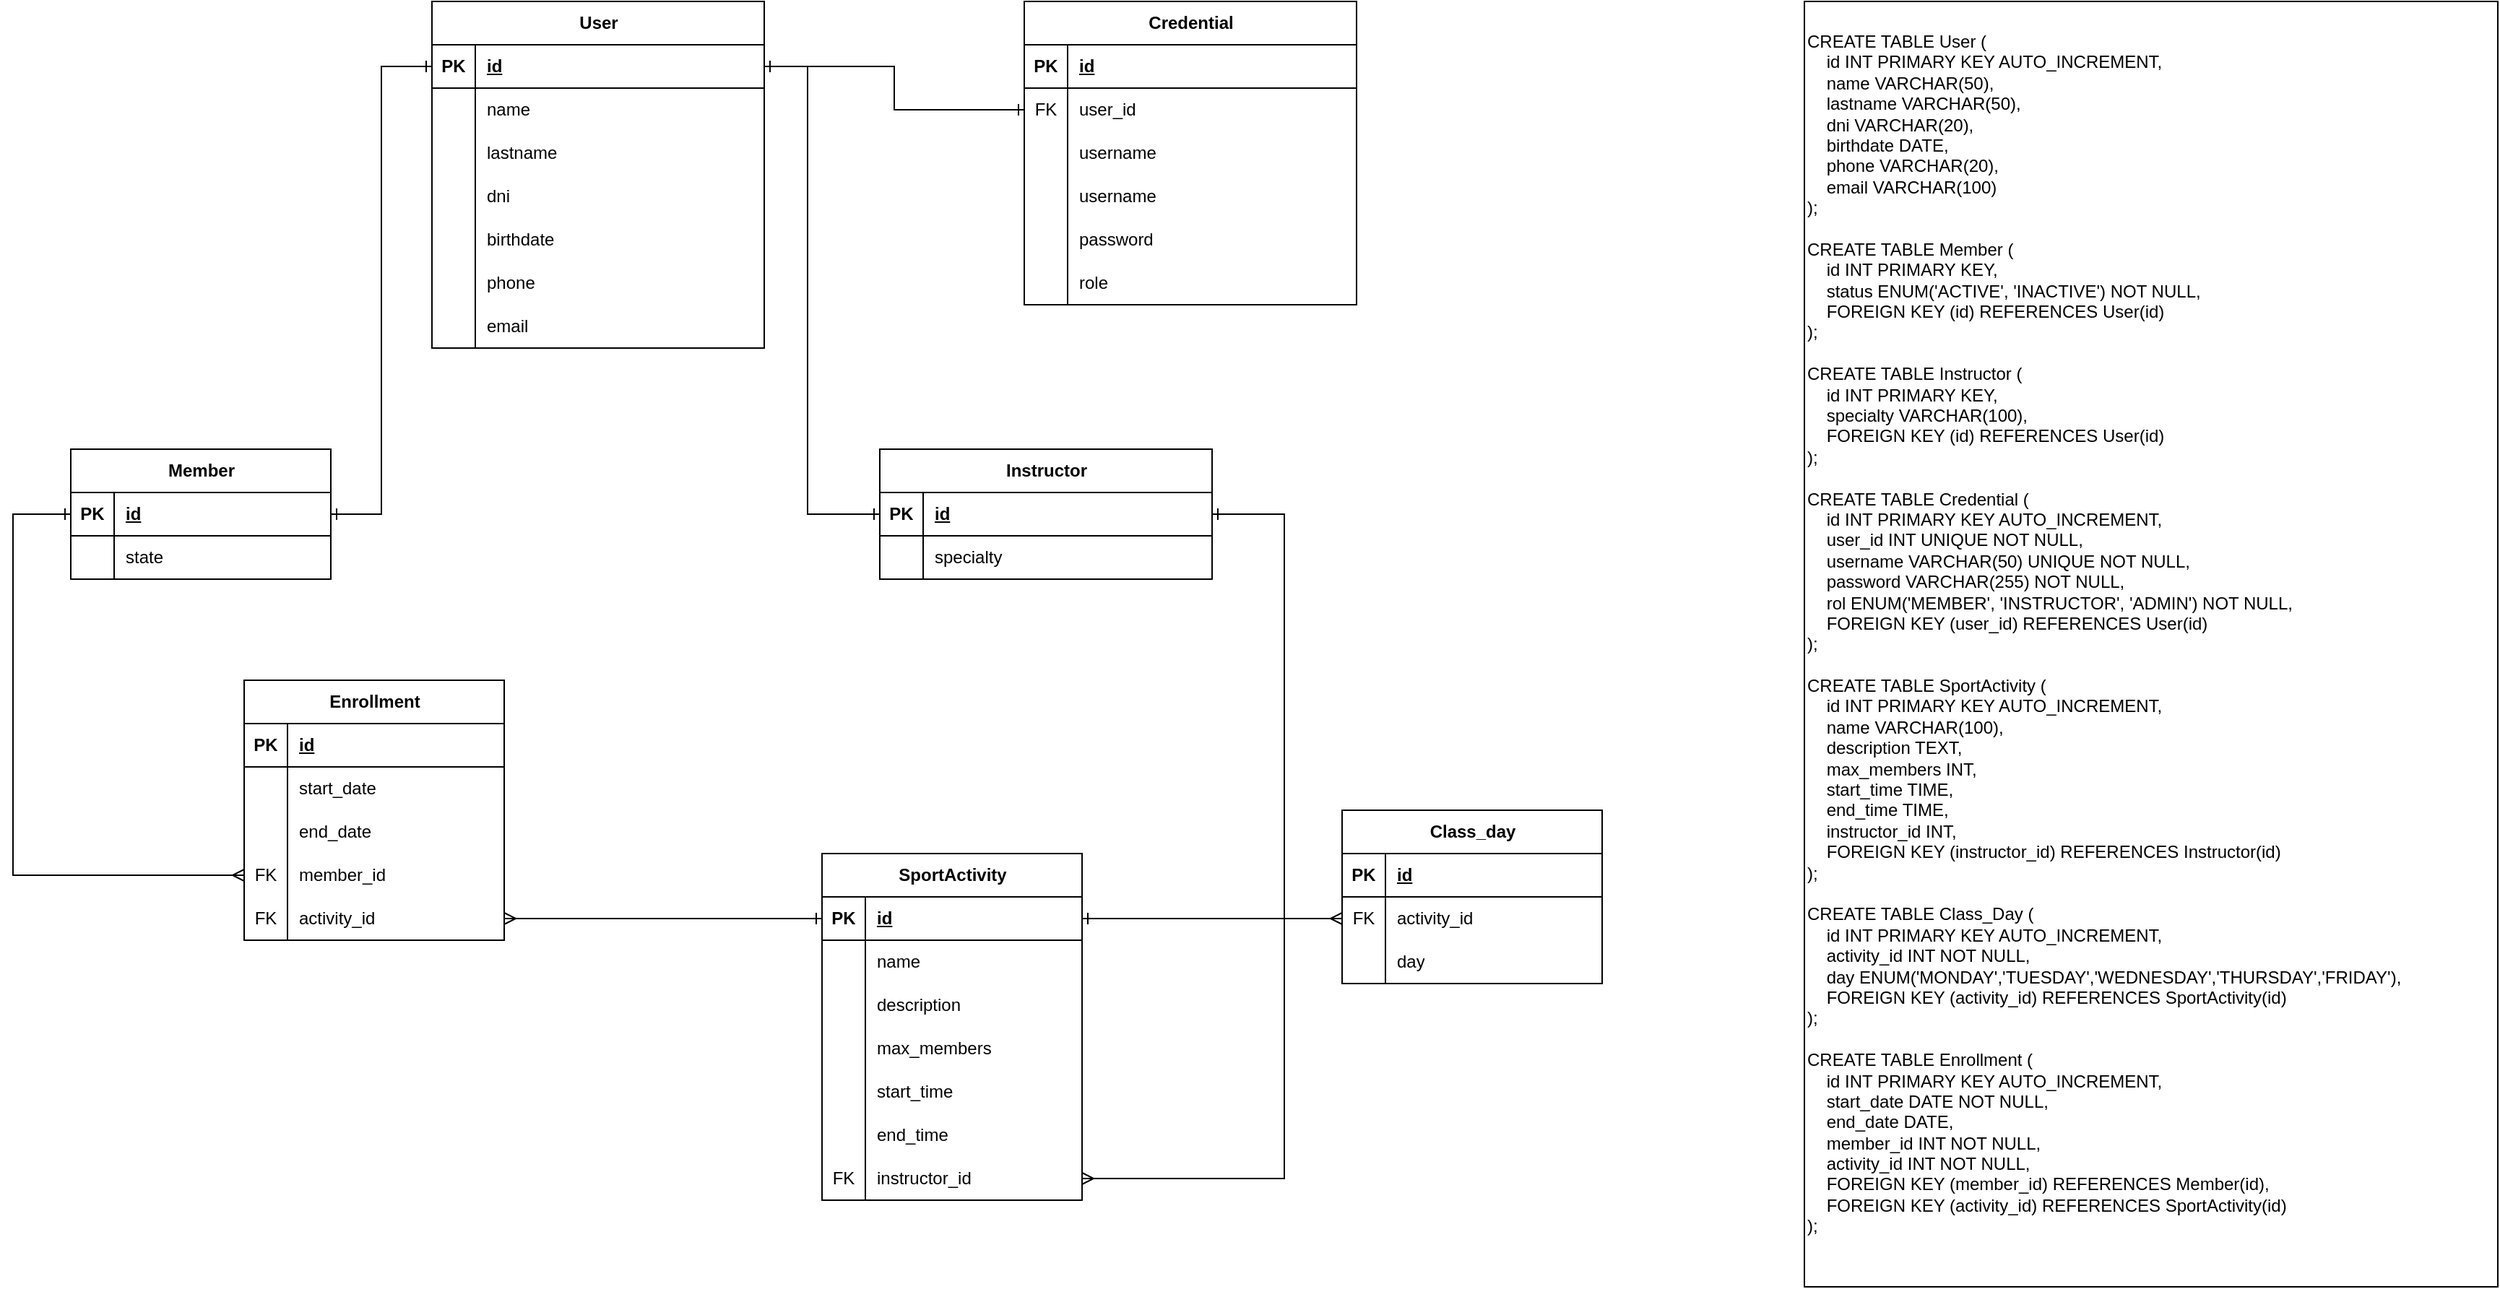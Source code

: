 <mxfile version="26.2.15">
  <diagram id="R2lEEEUBdFMjLlhIrx00" name="Page-1">
    <mxGraphModel dx="3237" dy="401" grid="1" gridSize="10" guides="1" tooltips="1" connect="1" arrows="1" fold="1" page="0" pageScale="1" pageWidth="850" pageHeight="1100" math="0" shadow="0" extFonts="Permanent Marker^https://fonts.googleapis.com/css?family=Permanent+Marker">
      <root>
        <mxCell id="0" />
        <mxCell id="1" parent="0" />
        <mxCell id="XDfrnx3WVBrIxC8lIADn-15" value="Credential" style="shape=table;startSize=30;container=1;collapsible=1;childLayout=tableLayout;fixedRows=1;rowLines=0;fontStyle=1;align=center;resizeLast=1;html=1;" parent="1" vertex="1">
          <mxGeometry x="-140" y="1050" width="230" height="210" as="geometry" />
        </mxCell>
        <mxCell id="XDfrnx3WVBrIxC8lIADn-16" value="" style="shape=tableRow;horizontal=0;startSize=0;swimlaneHead=0;swimlaneBody=0;fillColor=none;collapsible=0;dropTarget=0;points=[[0,0.5],[1,0.5]];portConstraint=eastwest;top=0;left=0;right=0;bottom=1;" parent="XDfrnx3WVBrIxC8lIADn-15" vertex="1">
          <mxGeometry y="30" width="230" height="30" as="geometry" />
        </mxCell>
        <mxCell id="XDfrnx3WVBrIxC8lIADn-17" value="PK" style="shape=partialRectangle;connectable=0;fillColor=none;top=0;left=0;bottom=0;right=0;fontStyle=1;overflow=hidden;whiteSpace=wrap;html=1;" parent="XDfrnx3WVBrIxC8lIADn-16" vertex="1">
          <mxGeometry width="30" height="30" as="geometry">
            <mxRectangle width="30" height="30" as="alternateBounds" />
          </mxGeometry>
        </mxCell>
        <mxCell id="XDfrnx3WVBrIxC8lIADn-18" value="id" style="shape=partialRectangle;connectable=0;fillColor=none;top=0;left=0;bottom=0;right=0;align=left;spacingLeft=6;fontStyle=5;overflow=hidden;whiteSpace=wrap;html=1;" parent="XDfrnx3WVBrIxC8lIADn-16" vertex="1">
          <mxGeometry x="30" width="200" height="30" as="geometry">
            <mxRectangle width="200" height="30" as="alternateBounds" />
          </mxGeometry>
        </mxCell>
        <mxCell id="XDfrnx3WVBrIxC8lIADn-19" value="" style="shape=tableRow;horizontal=0;startSize=0;swimlaneHead=0;swimlaneBody=0;fillColor=none;collapsible=0;dropTarget=0;points=[[0,0.5],[1,0.5]];portConstraint=eastwest;top=0;left=0;right=0;bottom=0;" parent="XDfrnx3WVBrIxC8lIADn-15" vertex="1">
          <mxGeometry y="60" width="230" height="30" as="geometry" />
        </mxCell>
        <mxCell id="XDfrnx3WVBrIxC8lIADn-20" value="FK" style="shape=partialRectangle;connectable=0;fillColor=none;top=0;left=0;bottom=0;right=0;editable=1;overflow=hidden;whiteSpace=wrap;html=1;" parent="XDfrnx3WVBrIxC8lIADn-19" vertex="1">
          <mxGeometry width="30" height="30" as="geometry">
            <mxRectangle width="30" height="30" as="alternateBounds" />
          </mxGeometry>
        </mxCell>
        <mxCell id="XDfrnx3WVBrIxC8lIADn-21" value="user_id" style="shape=partialRectangle;connectable=0;fillColor=none;top=0;left=0;bottom=0;right=0;align=left;spacingLeft=6;overflow=hidden;whiteSpace=wrap;html=1;" parent="XDfrnx3WVBrIxC8lIADn-19" vertex="1">
          <mxGeometry x="30" width="200" height="30" as="geometry">
            <mxRectangle width="200" height="30" as="alternateBounds" />
          </mxGeometry>
        </mxCell>
        <mxCell id="XDfrnx3WVBrIxC8lIADn-177" value="" style="shape=tableRow;horizontal=0;startSize=0;swimlaneHead=0;swimlaneBody=0;fillColor=none;collapsible=0;dropTarget=0;points=[[0,0.5],[1,0.5]];portConstraint=eastwest;top=0;left=0;right=0;bottom=0;" parent="XDfrnx3WVBrIxC8lIADn-15" vertex="1">
          <mxGeometry y="90" width="230" height="30" as="geometry" />
        </mxCell>
        <mxCell id="XDfrnx3WVBrIxC8lIADn-178" value="" style="shape=partialRectangle;connectable=0;fillColor=none;top=0;left=0;bottom=0;right=0;editable=1;overflow=hidden;whiteSpace=wrap;html=1;" parent="XDfrnx3WVBrIxC8lIADn-177" vertex="1">
          <mxGeometry width="30" height="30" as="geometry">
            <mxRectangle width="30" height="30" as="alternateBounds" />
          </mxGeometry>
        </mxCell>
        <mxCell id="XDfrnx3WVBrIxC8lIADn-179" value="username&lt;span style=&quot;white-space: pre;&quot;&gt;&#x9;&lt;/span&gt;&lt;span style=&quot;white-space: pre;&quot;&gt;&#x9;&lt;/span&gt;" style="shape=partialRectangle;connectable=0;fillColor=none;top=0;left=0;bottom=0;right=0;align=left;spacingLeft=6;overflow=hidden;whiteSpace=wrap;html=1;" parent="XDfrnx3WVBrIxC8lIADn-177" vertex="1">
          <mxGeometry x="30" width="200" height="30" as="geometry">
            <mxRectangle width="200" height="30" as="alternateBounds" />
          </mxGeometry>
        </mxCell>
        <mxCell id="XDfrnx3WVBrIxC8lIADn-22" value="" style="shape=tableRow;horizontal=0;startSize=0;swimlaneHead=0;swimlaneBody=0;fillColor=none;collapsible=0;dropTarget=0;points=[[0,0.5],[1,0.5]];portConstraint=eastwest;top=0;left=0;right=0;bottom=0;" parent="XDfrnx3WVBrIxC8lIADn-15" vertex="1">
          <mxGeometry y="120" width="230" height="30" as="geometry" />
        </mxCell>
        <mxCell id="XDfrnx3WVBrIxC8lIADn-23" value="" style="shape=partialRectangle;connectable=0;fillColor=none;top=0;left=0;bottom=0;right=0;editable=1;overflow=hidden;whiteSpace=wrap;html=1;" parent="XDfrnx3WVBrIxC8lIADn-22" vertex="1">
          <mxGeometry width="30" height="30" as="geometry">
            <mxRectangle width="30" height="30" as="alternateBounds" />
          </mxGeometry>
        </mxCell>
        <mxCell id="XDfrnx3WVBrIxC8lIADn-24" value="username&lt;span style=&quot;white-space: pre;&quot;&gt;&#x9;&lt;/span&gt;&lt;span style=&quot;white-space: pre;&quot;&gt;&#x9;&lt;/span&gt;" style="shape=partialRectangle;connectable=0;fillColor=none;top=0;left=0;bottom=0;right=0;align=left;spacingLeft=6;overflow=hidden;whiteSpace=wrap;html=1;" parent="XDfrnx3WVBrIxC8lIADn-22" vertex="1">
          <mxGeometry x="30" width="200" height="30" as="geometry">
            <mxRectangle width="200" height="30" as="alternateBounds" />
          </mxGeometry>
        </mxCell>
        <mxCell id="XDfrnx3WVBrIxC8lIADn-25" value="" style="shape=tableRow;horizontal=0;startSize=0;swimlaneHead=0;swimlaneBody=0;fillColor=none;collapsible=0;dropTarget=0;points=[[0,0.5],[1,0.5]];portConstraint=eastwest;top=0;left=0;right=0;bottom=0;" parent="XDfrnx3WVBrIxC8lIADn-15" vertex="1">
          <mxGeometry y="150" width="230" height="30" as="geometry" />
        </mxCell>
        <mxCell id="XDfrnx3WVBrIxC8lIADn-26" value="" style="shape=partialRectangle;connectable=0;fillColor=none;top=0;left=0;bottom=0;right=0;editable=1;overflow=hidden;whiteSpace=wrap;html=1;" parent="XDfrnx3WVBrIxC8lIADn-25" vertex="1">
          <mxGeometry width="30" height="30" as="geometry">
            <mxRectangle width="30" height="30" as="alternateBounds" />
          </mxGeometry>
        </mxCell>
        <mxCell id="XDfrnx3WVBrIxC8lIADn-27" value="password" style="shape=partialRectangle;connectable=0;fillColor=none;top=0;left=0;bottom=0;right=0;align=left;spacingLeft=6;overflow=hidden;whiteSpace=wrap;html=1;" parent="XDfrnx3WVBrIxC8lIADn-25" vertex="1">
          <mxGeometry x="30" width="200" height="30" as="geometry">
            <mxRectangle width="200" height="30" as="alternateBounds" />
          </mxGeometry>
        </mxCell>
        <mxCell id="XDfrnx3WVBrIxC8lIADn-29" value="" style="shape=tableRow;horizontal=0;startSize=0;swimlaneHead=0;swimlaneBody=0;fillColor=none;collapsible=0;dropTarget=0;points=[[0,0.5],[1,0.5]];portConstraint=eastwest;top=0;left=0;right=0;bottom=0;" parent="XDfrnx3WVBrIxC8lIADn-15" vertex="1">
          <mxGeometry y="180" width="230" height="30" as="geometry" />
        </mxCell>
        <mxCell id="XDfrnx3WVBrIxC8lIADn-30" value="" style="shape=partialRectangle;connectable=0;fillColor=none;top=0;left=0;bottom=0;right=0;editable=1;overflow=hidden;whiteSpace=wrap;html=1;" parent="XDfrnx3WVBrIxC8lIADn-29" vertex="1">
          <mxGeometry width="30" height="30" as="geometry">
            <mxRectangle width="30" height="30" as="alternateBounds" />
          </mxGeometry>
        </mxCell>
        <mxCell id="XDfrnx3WVBrIxC8lIADn-31" value="role" style="shape=partialRectangle;connectable=0;fillColor=none;top=0;left=0;bottom=0;right=0;align=left;spacingLeft=6;overflow=hidden;whiteSpace=wrap;html=1;" parent="XDfrnx3WVBrIxC8lIADn-29" vertex="1">
          <mxGeometry x="30" width="200" height="30" as="geometry">
            <mxRectangle width="200" height="30" as="alternateBounds" />
          </mxGeometry>
        </mxCell>
        <mxCell id="XDfrnx3WVBrIxC8lIADn-51" value="Instructor" style="shape=table;startSize=30;container=1;collapsible=1;childLayout=tableLayout;fixedRows=1;rowLines=0;fontStyle=1;align=center;resizeLast=1;html=1;" parent="1" vertex="1">
          <mxGeometry x="-240" y="1360" width="230" height="90" as="geometry" />
        </mxCell>
        <mxCell id="XDfrnx3WVBrIxC8lIADn-52" value="" style="shape=tableRow;horizontal=0;startSize=0;swimlaneHead=0;swimlaneBody=0;fillColor=none;collapsible=0;dropTarget=0;points=[[0,0.5],[1,0.5]];portConstraint=eastwest;top=0;left=0;right=0;bottom=1;" parent="XDfrnx3WVBrIxC8lIADn-51" vertex="1">
          <mxGeometry y="30" width="230" height="30" as="geometry" />
        </mxCell>
        <mxCell id="XDfrnx3WVBrIxC8lIADn-53" value="PK" style="shape=partialRectangle;connectable=0;fillColor=none;top=0;left=0;bottom=0;right=0;fontStyle=1;overflow=hidden;whiteSpace=wrap;html=1;" parent="XDfrnx3WVBrIxC8lIADn-52" vertex="1">
          <mxGeometry width="30" height="30" as="geometry">
            <mxRectangle width="30" height="30" as="alternateBounds" />
          </mxGeometry>
        </mxCell>
        <mxCell id="XDfrnx3WVBrIxC8lIADn-54" value="id" style="shape=partialRectangle;connectable=0;fillColor=none;top=0;left=0;bottom=0;right=0;align=left;spacingLeft=6;fontStyle=5;overflow=hidden;whiteSpace=wrap;html=1;" parent="XDfrnx3WVBrIxC8lIADn-52" vertex="1">
          <mxGeometry x="30" width="200" height="30" as="geometry">
            <mxRectangle width="200" height="30" as="alternateBounds" />
          </mxGeometry>
        </mxCell>
        <mxCell id="XDfrnx3WVBrIxC8lIADn-55" value="" style="shape=tableRow;horizontal=0;startSize=0;swimlaneHead=0;swimlaneBody=0;fillColor=none;collapsible=0;dropTarget=0;points=[[0,0.5],[1,0.5]];portConstraint=eastwest;top=0;left=0;right=0;bottom=0;" parent="XDfrnx3WVBrIxC8lIADn-51" vertex="1">
          <mxGeometry y="60" width="230" height="30" as="geometry" />
        </mxCell>
        <mxCell id="XDfrnx3WVBrIxC8lIADn-56" value="" style="shape=partialRectangle;connectable=0;fillColor=none;top=0;left=0;bottom=0;right=0;editable=1;overflow=hidden;whiteSpace=wrap;html=1;" parent="XDfrnx3WVBrIxC8lIADn-55" vertex="1">
          <mxGeometry width="30" height="30" as="geometry">
            <mxRectangle width="30" height="30" as="alternateBounds" />
          </mxGeometry>
        </mxCell>
        <mxCell id="XDfrnx3WVBrIxC8lIADn-57" value="specialty" style="shape=partialRectangle;connectable=0;fillColor=none;top=0;left=0;bottom=0;right=0;align=left;spacingLeft=6;overflow=hidden;whiteSpace=wrap;html=1;" parent="XDfrnx3WVBrIxC8lIADn-55" vertex="1">
          <mxGeometry x="30" width="200" height="30" as="geometry">
            <mxRectangle width="200" height="30" as="alternateBounds" />
          </mxGeometry>
        </mxCell>
        <mxCell id="XDfrnx3WVBrIxC8lIADn-64" value="User" style="shape=table;startSize=30;container=1;collapsible=1;childLayout=tableLayout;fixedRows=1;rowLines=0;fontStyle=1;align=center;resizeLast=1;html=1;" parent="1" vertex="1">
          <mxGeometry x="-550" y="1050" width="230" height="240" as="geometry" />
        </mxCell>
        <mxCell id="XDfrnx3WVBrIxC8lIADn-65" value="" style="shape=tableRow;horizontal=0;startSize=0;swimlaneHead=0;swimlaneBody=0;fillColor=none;collapsible=0;dropTarget=0;points=[[0,0.5],[1,0.5]];portConstraint=eastwest;top=0;left=0;right=0;bottom=1;" parent="XDfrnx3WVBrIxC8lIADn-64" vertex="1">
          <mxGeometry y="30" width="230" height="30" as="geometry" />
        </mxCell>
        <mxCell id="XDfrnx3WVBrIxC8lIADn-66" value="PK" style="shape=partialRectangle;connectable=0;fillColor=none;top=0;left=0;bottom=0;right=0;fontStyle=1;overflow=hidden;whiteSpace=wrap;html=1;" parent="XDfrnx3WVBrIxC8lIADn-65" vertex="1">
          <mxGeometry width="30" height="30" as="geometry">
            <mxRectangle width="30" height="30" as="alternateBounds" />
          </mxGeometry>
        </mxCell>
        <mxCell id="XDfrnx3WVBrIxC8lIADn-67" value="id" style="shape=partialRectangle;connectable=0;fillColor=none;top=0;left=0;bottom=0;right=0;align=left;spacingLeft=6;fontStyle=5;overflow=hidden;whiteSpace=wrap;html=1;" parent="XDfrnx3WVBrIxC8lIADn-65" vertex="1">
          <mxGeometry x="30" width="200" height="30" as="geometry">
            <mxRectangle width="200" height="30" as="alternateBounds" />
          </mxGeometry>
        </mxCell>
        <mxCell id="XDfrnx3WVBrIxC8lIADn-68" value="" style="shape=tableRow;horizontal=0;startSize=0;swimlaneHead=0;swimlaneBody=0;fillColor=none;collapsible=0;dropTarget=0;points=[[0,0.5],[1,0.5]];portConstraint=eastwest;top=0;left=0;right=0;bottom=0;" parent="XDfrnx3WVBrIxC8lIADn-64" vertex="1">
          <mxGeometry y="60" width="230" height="30" as="geometry" />
        </mxCell>
        <mxCell id="XDfrnx3WVBrIxC8lIADn-69" value="" style="shape=partialRectangle;connectable=0;fillColor=none;top=0;left=0;bottom=0;right=0;editable=1;overflow=hidden;whiteSpace=wrap;html=1;" parent="XDfrnx3WVBrIxC8lIADn-68" vertex="1">
          <mxGeometry width="30" height="30" as="geometry">
            <mxRectangle width="30" height="30" as="alternateBounds" />
          </mxGeometry>
        </mxCell>
        <mxCell id="XDfrnx3WVBrIxC8lIADn-70" value="name" style="shape=partialRectangle;connectable=0;fillColor=none;top=0;left=0;bottom=0;right=0;align=left;spacingLeft=6;overflow=hidden;whiteSpace=wrap;html=1;" parent="XDfrnx3WVBrIxC8lIADn-68" vertex="1">
          <mxGeometry x="30" width="200" height="30" as="geometry">
            <mxRectangle width="200" height="30" as="alternateBounds" />
          </mxGeometry>
        </mxCell>
        <mxCell id="XDfrnx3WVBrIxC8lIADn-71" value="" style="shape=tableRow;horizontal=0;startSize=0;swimlaneHead=0;swimlaneBody=0;fillColor=none;collapsible=0;dropTarget=0;points=[[0,0.5],[1,0.5]];portConstraint=eastwest;top=0;left=0;right=0;bottom=0;" parent="XDfrnx3WVBrIxC8lIADn-64" vertex="1">
          <mxGeometry y="90" width="230" height="30" as="geometry" />
        </mxCell>
        <mxCell id="XDfrnx3WVBrIxC8lIADn-72" value="" style="shape=partialRectangle;connectable=0;fillColor=none;top=0;left=0;bottom=0;right=0;editable=1;overflow=hidden;whiteSpace=wrap;html=1;" parent="XDfrnx3WVBrIxC8lIADn-71" vertex="1">
          <mxGeometry width="30" height="30" as="geometry">
            <mxRectangle width="30" height="30" as="alternateBounds" />
          </mxGeometry>
        </mxCell>
        <mxCell id="XDfrnx3WVBrIxC8lIADn-73" value="lastname" style="shape=partialRectangle;connectable=0;fillColor=none;top=0;left=0;bottom=0;right=0;align=left;spacingLeft=6;overflow=hidden;whiteSpace=wrap;html=1;" parent="XDfrnx3WVBrIxC8lIADn-71" vertex="1">
          <mxGeometry x="30" width="200" height="30" as="geometry">
            <mxRectangle width="200" height="30" as="alternateBounds" />
          </mxGeometry>
        </mxCell>
        <mxCell id="XDfrnx3WVBrIxC8lIADn-74" value="" style="shape=tableRow;horizontal=0;startSize=0;swimlaneHead=0;swimlaneBody=0;fillColor=none;collapsible=0;dropTarget=0;points=[[0,0.5],[1,0.5]];portConstraint=eastwest;top=0;left=0;right=0;bottom=0;" parent="XDfrnx3WVBrIxC8lIADn-64" vertex="1">
          <mxGeometry y="120" width="230" height="30" as="geometry" />
        </mxCell>
        <mxCell id="XDfrnx3WVBrIxC8lIADn-75" value="" style="shape=partialRectangle;connectable=0;fillColor=none;top=0;left=0;bottom=0;right=0;editable=1;overflow=hidden;whiteSpace=wrap;html=1;" parent="XDfrnx3WVBrIxC8lIADn-74" vertex="1">
          <mxGeometry width="30" height="30" as="geometry">
            <mxRectangle width="30" height="30" as="alternateBounds" />
          </mxGeometry>
        </mxCell>
        <mxCell id="XDfrnx3WVBrIxC8lIADn-76" value="dni" style="shape=partialRectangle;connectable=0;fillColor=none;top=0;left=0;bottom=0;right=0;align=left;spacingLeft=6;overflow=hidden;whiteSpace=wrap;html=1;" parent="XDfrnx3WVBrIxC8lIADn-74" vertex="1">
          <mxGeometry x="30" width="200" height="30" as="geometry">
            <mxRectangle width="200" height="30" as="alternateBounds" />
          </mxGeometry>
        </mxCell>
        <mxCell id="XDfrnx3WVBrIxC8lIADn-77" value="" style="shape=tableRow;horizontal=0;startSize=0;swimlaneHead=0;swimlaneBody=0;fillColor=none;collapsible=0;dropTarget=0;points=[[0,0.5],[1,0.5]];portConstraint=eastwest;top=0;left=0;right=0;bottom=0;" parent="XDfrnx3WVBrIxC8lIADn-64" vertex="1">
          <mxGeometry y="150" width="230" height="30" as="geometry" />
        </mxCell>
        <mxCell id="XDfrnx3WVBrIxC8lIADn-78" value="" style="shape=partialRectangle;connectable=0;fillColor=none;top=0;left=0;bottom=0;right=0;editable=1;overflow=hidden;whiteSpace=wrap;html=1;" parent="XDfrnx3WVBrIxC8lIADn-77" vertex="1">
          <mxGeometry width="30" height="30" as="geometry">
            <mxRectangle width="30" height="30" as="alternateBounds" />
          </mxGeometry>
        </mxCell>
        <mxCell id="XDfrnx3WVBrIxC8lIADn-79" value="birthdate" style="shape=partialRectangle;connectable=0;fillColor=none;top=0;left=0;bottom=0;right=0;align=left;spacingLeft=6;overflow=hidden;whiteSpace=wrap;html=1;" parent="XDfrnx3WVBrIxC8lIADn-77" vertex="1">
          <mxGeometry x="30" width="200" height="30" as="geometry">
            <mxRectangle width="200" height="30" as="alternateBounds" />
          </mxGeometry>
        </mxCell>
        <mxCell id="XDfrnx3WVBrIxC8lIADn-80" value="" style="shape=tableRow;horizontal=0;startSize=0;swimlaneHead=0;swimlaneBody=0;fillColor=none;collapsible=0;dropTarget=0;points=[[0,0.5],[1,0.5]];portConstraint=eastwest;top=0;left=0;right=0;bottom=0;" parent="XDfrnx3WVBrIxC8lIADn-64" vertex="1">
          <mxGeometry y="180" width="230" height="30" as="geometry" />
        </mxCell>
        <mxCell id="XDfrnx3WVBrIxC8lIADn-81" value="" style="shape=partialRectangle;connectable=0;fillColor=none;top=0;left=0;bottom=0;right=0;editable=1;overflow=hidden;whiteSpace=wrap;html=1;" parent="XDfrnx3WVBrIxC8lIADn-80" vertex="1">
          <mxGeometry width="30" height="30" as="geometry">
            <mxRectangle width="30" height="30" as="alternateBounds" />
          </mxGeometry>
        </mxCell>
        <mxCell id="XDfrnx3WVBrIxC8lIADn-82" value="phone" style="shape=partialRectangle;connectable=0;fillColor=none;top=0;left=0;bottom=0;right=0;align=left;spacingLeft=6;overflow=hidden;whiteSpace=wrap;html=1;" parent="XDfrnx3WVBrIxC8lIADn-80" vertex="1">
          <mxGeometry x="30" width="200" height="30" as="geometry">
            <mxRectangle width="200" height="30" as="alternateBounds" />
          </mxGeometry>
        </mxCell>
        <mxCell id="XDfrnx3WVBrIxC8lIADn-83" value="" style="shape=tableRow;horizontal=0;startSize=0;swimlaneHead=0;swimlaneBody=0;fillColor=none;collapsible=0;dropTarget=0;points=[[0,0.5],[1,0.5]];portConstraint=eastwest;top=0;left=0;right=0;bottom=0;" parent="XDfrnx3WVBrIxC8lIADn-64" vertex="1">
          <mxGeometry y="210" width="230" height="30" as="geometry" />
        </mxCell>
        <mxCell id="XDfrnx3WVBrIxC8lIADn-84" value="" style="shape=partialRectangle;connectable=0;fillColor=none;top=0;left=0;bottom=0;right=0;editable=1;overflow=hidden;whiteSpace=wrap;html=1;" parent="XDfrnx3WVBrIxC8lIADn-83" vertex="1">
          <mxGeometry width="30" height="30" as="geometry">
            <mxRectangle width="30" height="30" as="alternateBounds" />
          </mxGeometry>
        </mxCell>
        <mxCell id="XDfrnx3WVBrIxC8lIADn-85" value="email" style="shape=partialRectangle;connectable=0;fillColor=none;top=0;left=0;bottom=0;right=0;align=left;spacingLeft=6;overflow=hidden;whiteSpace=wrap;html=1;" parent="XDfrnx3WVBrIxC8lIADn-83" vertex="1">
          <mxGeometry x="30" width="200" height="30" as="geometry">
            <mxRectangle width="200" height="30" as="alternateBounds" />
          </mxGeometry>
        </mxCell>
        <mxCell id="XDfrnx3WVBrIxC8lIADn-86" value="Member" style="shape=table;startSize=30;container=1;collapsible=1;childLayout=tableLayout;fixedRows=1;rowLines=0;fontStyle=1;align=center;resizeLast=1;html=1;" parent="1" vertex="1">
          <mxGeometry x="-800" y="1360" width="180" height="90" as="geometry" />
        </mxCell>
        <mxCell id="XDfrnx3WVBrIxC8lIADn-87" value="" style="shape=tableRow;horizontal=0;startSize=0;swimlaneHead=0;swimlaneBody=0;fillColor=none;collapsible=0;dropTarget=0;points=[[0,0.5],[1,0.5]];portConstraint=eastwest;top=0;left=0;right=0;bottom=1;" parent="XDfrnx3WVBrIxC8lIADn-86" vertex="1">
          <mxGeometry y="30" width="180" height="30" as="geometry" />
        </mxCell>
        <mxCell id="XDfrnx3WVBrIxC8lIADn-88" value="PK" style="shape=partialRectangle;connectable=0;fillColor=none;top=0;left=0;bottom=0;right=0;fontStyle=1;overflow=hidden;whiteSpace=wrap;html=1;" parent="XDfrnx3WVBrIxC8lIADn-87" vertex="1">
          <mxGeometry width="30" height="30" as="geometry">
            <mxRectangle width="30" height="30" as="alternateBounds" />
          </mxGeometry>
        </mxCell>
        <mxCell id="XDfrnx3WVBrIxC8lIADn-89" value="id" style="shape=partialRectangle;connectable=0;fillColor=none;top=0;left=0;bottom=0;right=0;align=left;spacingLeft=6;fontStyle=5;overflow=hidden;whiteSpace=wrap;html=1;" parent="XDfrnx3WVBrIxC8lIADn-87" vertex="1">
          <mxGeometry x="30" width="150" height="30" as="geometry">
            <mxRectangle width="150" height="30" as="alternateBounds" />
          </mxGeometry>
        </mxCell>
        <mxCell id="XDfrnx3WVBrIxC8lIADn-90" value="" style="shape=tableRow;horizontal=0;startSize=0;swimlaneHead=0;swimlaneBody=0;fillColor=none;collapsible=0;dropTarget=0;points=[[0,0.5],[1,0.5]];portConstraint=eastwest;top=0;left=0;right=0;bottom=0;" parent="XDfrnx3WVBrIxC8lIADn-86" vertex="1">
          <mxGeometry y="60" width="180" height="30" as="geometry" />
        </mxCell>
        <mxCell id="XDfrnx3WVBrIxC8lIADn-91" value="" style="shape=partialRectangle;connectable=0;fillColor=none;top=0;left=0;bottom=0;right=0;editable=1;overflow=hidden;whiteSpace=wrap;html=1;" parent="XDfrnx3WVBrIxC8lIADn-90" vertex="1">
          <mxGeometry width="30" height="30" as="geometry">
            <mxRectangle width="30" height="30" as="alternateBounds" />
          </mxGeometry>
        </mxCell>
        <mxCell id="XDfrnx3WVBrIxC8lIADn-92" value="state" style="shape=partialRectangle;connectable=0;fillColor=none;top=0;left=0;bottom=0;right=0;align=left;spacingLeft=6;overflow=hidden;whiteSpace=wrap;html=1;" parent="XDfrnx3WVBrIxC8lIADn-90" vertex="1">
          <mxGeometry x="30" width="150" height="30" as="geometry">
            <mxRectangle width="150" height="30" as="alternateBounds" />
          </mxGeometry>
        </mxCell>
        <mxCell id="XDfrnx3WVBrIxC8lIADn-99" value="Enrollment" style="shape=table;startSize=30;container=1;collapsible=1;childLayout=tableLayout;fixedRows=1;rowLines=0;fontStyle=1;align=center;resizeLast=1;html=1;" parent="1" vertex="1">
          <mxGeometry x="-680" y="1520" width="180" height="180" as="geometry" />
        </mxCell>
        <mxCell id="XDfrnx3WVBrIxC8lIADn-100" value="" style="shape=tableRow;horizontal=0;startSize=0;swimlaneHead=0;swimlaneBody=0;fillColor=none;collapsible=0;dropTarget=0;points=[[0,0.5],[1,0.5]];portConstraint=eastwest;top=0;left=0;right=0;bottom=1;" parent="XDfrnx3WVBrIxC8lIADn-99" vertex="1">
          <mxGeometry y="30" width="180" height="30" as="geometry" />
        </mxCell>
        <mxCell id="XDfrnx3WVBrIxC8lIADn-101" value="PK" style="shape=partialRectangle;connectable=0;fillColor=none;top=0;left=0;bottom=0;right=0;fontStyle=1;overflow=hidden;whiteSpace=wrap;html=1;" parent="XDfrnx3WVBrIxC8lIADn-100" vertex="1">
          <mxGeometry width="30" height="30" as="geometry">
            <mxRectangle width="30" height="30" as="alternateBounds" />
          </mxGeometry>
        </mxCell>
        <mxCell id="XDfrnx3WVBrIxC8lIADn-102" value="id" style="shape=partialRectangle;connectable=0;fillColor=none;top=0;left=0;bottom=0;right=0;align=left;spacingLeft=6;fontStyle=5;overflow=hidden;whiteSpace=wrap;html=1;" parent="XDfrnx3WVBrIxC8lIADn-100" vertex="1">
          <mxGeometry x="30" width="150" height="30" as="geometry">
            <mxRectangle width="150" height="30" as="alternateBounds" />
          </mxGeometry>
        </mxCell>
        <mxCell id="XDfrnx3WVBrIxC8lIADn-103" value="" style="shape=tableRow;horizontal=0;startSize=0;swimlaneHead=0;swimlaneBody=0;fillColor=none;collapsible=0;dropTarget=0;points=[[0,0.5],[1,0.5]];portConstraint=eastwest;top=0;left=0;right=0;bottom=0;" parent="XDfrnx3WVBrIxC8lIADn-99" vertex="1">
          <mxGeometry y="60" width="180" height="30" as="geometry" />
        </mxCell>
        <mxCell id="XDfrnx3WVBrIxC8lIADn-104" value="" style="shape=partialRectangle;connectable=0;fillColor=none;top=0;left=0;bottom=0;right=0;editable=1;overflow=hidden;whiteSpace=wrap;html=1;" parent="XDfrnx3WVBrIxC8lIADn-103" vertex="1">
          <mxGeometry width="30" height="30" as="geometry">
            <mxRectangle width="30" height="30" as="alternateBounds" />
          </mxGeometry>
        </mxCell>
        <mxCell id="XDfrnx3WVBrIxC8lIADn-105" value="start_date" style="shape=partialRectangle;connectable=0;fillColor=none;top=0;left=0;bottom=0;right=0;align=left;spacingLeft=6;overflow=hidden;whiteSpace=wrap;html=1;" parent="XDfrnx3WVBrIxC8lIADn-103" vertex="1">
          <mxGeometry x="30" width="150" height="30" as="geometry">
            <mxRectangle width="150" height="30" as="alternateBounds" />
          </mxGeometry>
        </mxCell>
        <mxCell id="XDfrnx3WVBrIxC8lIADn-106" value="" style="shape=tableRow;horizontal=0;startSize=0;swimlaneHead=0;swimlaneBody=0;fillColor=none;collapsible=0;dropTarget=0;points=[[0,0.5],[1,0.5]];portConstraint=eastwest;top=0;left=0;right=0;bottom=0;" parent="XDfrnx3WVBrIxC8lIADn-99" vertex="1">
          <mxGeometry y="90" width="180" height="30" as="geometry" />
        </mxCell>
        <mxCell id="XDfrnx3WVBrIxC8lIADn-107" value="" style="shape=partialRectangle;connectable=0;fillColor=none;top=0;left=0;bottom=0;right=0;editable=1;overflow=hidden;whiteSpace=wrap;html=1;" parent="XDfrnx3WVBrIxC8lIADn-106" vertex="1">
          <mxGeometry width="30" height="30" as="geometry">
            <mxRectangle width="30" height="30" as="alternateBounds" />
          </mxGeometry>
        </mxCell>
        <mxCell id="XDfrnx3WVBrIxC8lIADn-108" value="end_date" style="shape=partialRectangle;connectable=0;fillColor=none;top=0;left=0;bottom=0;right=0;align=left;spacingLeft=6;overflow=hidden;whiteSpace=wrap;html=1;" parent="XDfrnx3WVBrIxC8lIADn-106" vertex="1">
          <mxGeometry x="30" width="150" height="30" as="geometry">
            <mxRectangle width="150" height="30" as="alternateBounds" />
          </mxGeometry>
        </mxCell>
        <mxCell id="XDfrnx3WVBrIxC8lIADn-109" value="" style="shape=tableRow;horizontal=0;startSize=0;swimlaneHead=0;swimlaneBody=0;fillColor=none;collapsible=0;dropTarget=0;points=[[0,0.5],[1,0.5]];portConstraint=eastwest;top=0;left=0;right=0;bottom=0;" parent="XDfrnx3WVBrIxC8lIADn-99" vertex="1">
          <mxGeometry y="120" width="180" height="30" as="geometry" />
        </mxCell>
        <mxCell id="XDfrnx3WVBrIxC8lIADn-110" value="FK" style="shape=partialRectangle;connectable=0;fillColor=none;top=0;left=0;bottom=0;right=0;editable=1;overflow=hidden;whiteSpace=wrap;html=1;" parent="XDfrnx3WVBrIxC8lIADn-109" vertex="1">
          <mxGeometry width="30" height="30" as="geometry">
            <mxRectangle width="30" height="30" as="alternateBounds" />
          </mxGeometry>
        </mxCell>
        <mxCell id="XDfrnx3WVBrIxC8lIADn-111" value="member_id" style="shape=partialRectangle;connectable=0;fillColor=none;top=0;left=0;bottom=0;right=0;align=left;spacingLeft=6;overflow=hidden;whiteSpace=wrap;html=1;" parent="XDfrnx3WVBrIxC8lIADn-109" vertex="1">
          <mxGeometry x="30" width="150" height="30" as="geometry">
            <mxRectangle width="150" height="30" as="alternateBounds" />
          </mxGeometry>
        </mxCell>
        <mxCell id="XDfrnx3WVBrIxC8lIADn-112" value="" style="shape=tableRow;horizontal=0;startSize=0;swimlaneHead=0;swimlaneBody=0;fillColor=none;collapsible=0;dropTarget=0;points=[[0,0.5],[1,0.5]];portConstraint=eastwest;top=0;left=0;right=0;bottom=0;" parent="XDfrnx3WVBrIxC8lIADn-99" vertex="1">
          <mxGeometry y="150" width="180" height="30" as="geometry" />
        </mxCell>
        <mxCell id="XDfrnx3WVBrIxC8lIADn-113" value="FK" style="shape=partialRectangle;connectable=0;fillColor=none;top=0;left=0;bottom=0;right=0;editable=1;overflow=hidden;whiteSpace=wrap;html=1;" parent="XDfrnx3WVBrIxC8lIADn-112" vertex="1">
          <mxGeometry width="30" height="30" as="geometry">
            <mxRectangle width="30" height="30" as="alternateBounds" />
          </mxGeometry>
        </mxCell>
        <mxCell id="XDfrnx3WVBrIxC8lIADn-114" value="activity_id" style="shape=partialRectangle;connectable=0;fillColor=none;top=0;left=0;bottom=0;right=0;align=left;spacingLeft=6;overflow=hidden;whiteSpace=wrap;html=1;" parent="XDfrnx3WVBrIxC8lIADn-112" vertex="1">
          <mxGeometry x="30" width="150" height="30" as="geometry">
            <mxRectangle width="150" height="30" as="alternateBounds" />
          </mxGeometry>
        </mxCell>
        <mxCell id="XDfrnx3WVBrIxC8lIADn-115" value="SportActivity" style="shape=table;startSize=30;container=1;collapsible=1;childLayout=tableLayout;fixedRows=1;rowLines=0;fontStyle=1;align=center;resizeLast=1;html=1;" parent="1" vertex="1">
          <mxGeometry x="-280" y="1640" width="180" height="240" as="geometry" />
        </mxCell>
        <mxCell id="XDfrnx3WVBrIxC8lIADn-116" value="" style="shape=tableRow;horizontal=0;startSize=0;swimlaneHead=0;swimlaneBody=0;fillColor=none;collapsible=0;dropTarget=0;points=[[0,0.5],[1,0.5]];portConstraint=eastwest;top=0;left=0;right=0;bottom=1;" parent="XDfrnx3WVBrIxC8lIADn-115" vertex="1">
          <mxGeometry y="30" width="180" height="30" as="geometry" />
        </mxCell>
        <mxCell id="XDfrnx3WVBrIxC8lIADn-117" value="PK" style="shape=partialRectangle;connectable=0;fillColor=none;top=0;left=0;bottom=0;right=0;fontStyle=1;overflow=hidden;whiteSpace=wrap;html=1;" parent="XDfrnx3WVBrIxC8lIADn-116" vertex="1">
          <mxGeometry width="30" height="30" as="geometry">
            <mxRectangle width="30" height="30" as="alternateBounds" />
          </mxGeometry>
        </mxCell>
        <mxCell id="XDfrnx3WVBrIxC8lIADn-118" value="id" style="shape=partialRectangle;connectable=0;fillColor=none;top=0;left=0;bottom=0;right=0;align=left;spacingLeft=6;fontStyle=5;overflow=hidden;whiteSpace=wrap;html=1;" parent="XDfrnx3WVBrIxC8lIADn-116" vertex="1">
          <mxGeometry x="30" width="150" height="30" as="geometry">
            <mxRectangle width="150" height="30" as="alternateBounds" />
          </mxGeometry>
        </mxCell>
        <mxCell id="XDfrnx3WVBrIxC8lIADn-119" value="" style="shape=tableRow;horizontal=0;startSize=0;swimlaneHead=0;swimlaneBody=0;fillColor=none;collapsible=0;dropTarget=0;points=[[0,0.5],[1,0.5]];portConstraint=eastwest;top=0;left=0;right=0;bottom=0;" parent="XDfrnx3WVBrIxC8lIADn-115" vertex="1">
          <mxGeometry y="60" width="180" height="30" as="geometry" />
        </mxCell>
        <mxCell id="XDfrnx3WVBrIxC8lIADn-120" value="" style="shape=partialRectangle;connectable=0;fillColor=none;top=0;left=0;bottom=0;right=0;editable=1;overflow=hidden;whiteSpace=wrap;html=1;" parent="XDfrnx3WVBrIxC8lIADn-119" vertex="1">
          <mxGeometry width="30" height="30" as="geometry">
            <mxRectangle width="30" height="30" as="alternateBounds" />
          </mxGeometry>
        </mxCell>
        <mxCell id="XDfrnx3WVBrIxC8lIADn-121" value="name" style="shape=partialRectangle;connectable=0;fillColor=none;top=0;left=0;bottom=0;right=0;align=left;spacingLeft=6;overflow=hidden;whiteSpace=wrap;html=1;" parent="XDfrnx3WVBrIxC8lIADn-119" vertex="1">
          <mxGeometry x="30" width="150" height="30" as="geometry">
            <mxRectangle width="150" height="30" as="alternateBounds" />
          </mxGeometry>
        </mxCell>
        <mxCell id="XDfrnx3WVBrIxC8lIADn-122" value="" style="shape=tableRow;horizontal=0;startSize=0;swimlaneHead=0;swimlaneBody=0;fillColor=none;collapsible=0;dropTarget=0;points=[[0,0.5],[1,0.5]];portConstraint=eastwest;top=0;left=0;right=0;bottom=0;" parent="XDfrnx3WVBrIxC8lIADn-115" vertex="1">
          <mxGeometry y="90" width="180" height="30" as="geometry" />
        </mxCell>
        <mxCell id="XDfrnx3WVBrIxC8lIADn-123" value="" style="shape=partialRectangle;connectable=0;fillColor=none;top=0;left=0;bottom=0;right=0;editable=1;overflow=hidden;whiteSpace=wrap;html=1;" parent="XDfrnx3WVBrIxC8lIADn-122" vertex="1">
          <mxGeometry width="30" height="30" as="geometry">
            <mxRectangle width="30" height="30" as="alternateBounds" />
          </mxGeometry>
        </mxCell>
        <mxCell id="XDfrnx3WVBrIxC8lIADn-124" value="description" style="shape=partialRectangle;connectable=0;fillColor=none;top=0;left=0;bottom=0;right=0;align=left;spacingLeft=6;overflow=hidden;whiteSpace=wrap;html=1;" parent="XDfrnx3WVBrIxC8lIADn-122" vertex="1">
          <mxGeometry x="30" width="150" height="30" as="geometry">
            <mxRectangle width="150" height="30" as="alternateBounds" />
          </mxGeometry>
        </mxCell>
        <mxCell id="XDfrnx3WVBrIxC8lIADn-125" value="" style="shape=tableRow;horizontal=0;startSize=0;swimlaneHead=0;swimlaneBody=0;fillColor=none;collapsible=0;dropTarget=0;points=[[0,0.5],[1,0.5]];portConstraint=eastwest;top=0;left=0;right=0;bottom=0;" parent="XDfrnx3WVBrIxC8lIADn-115" vertex="1">
          <mxGeometry y="120" width="180" height="30" as="geometry" />
        </mxCell>
        <mxCell id="XDfrnx3WVBrIxC8lIADn-126" value="" style="shape=partialRectangle;connectable=0;fillColor=none;top=0;left=0;bottom=0;right=0;editable=1;overflow=hidden;whiteSpace=wrap;html=1;" parent="XDfrnx3WVBrIxC8lIADn-125" vertex="1">
          <mxGeometry width="30" height="30" as="geometry">
            <mxRectangle width="30" height="30" as="alternateBounds" />
          </mxGeometry>
        </mxCell>
        <mxCell id="XDfrnx3WVBrIxC8lIADn-127" value="max_members" style="shape=partialRectangle;connectable=0;fillColor=none;top=0;left=0;bottom=0;right=0;align=left;spacingLeft=6;overflow=hidden;whiteSpace=wrap;html=1;" parent="XDfrnx3WVBrIxC8lIADn-125" vertex="1">
          <mxGeometry x="30" width="150" height="30" as="geometry">
            <mxRectangle width="150" height="30" as="alternateBounds" />
          </mxGeometry>
        </mxCell>
        <mxCell id="XDfrnx3WVBrIxC8lIADn-128" value="" style="shape=tableRow;horizontal=0;startSize=0;swimlaneHead=0;swimlaneBody=0;fillColor=none;collapsible=0;dropTarget=0;points=[[0,0.5],[1,0.5]];portConstraint=eastwest;top=0;left=0;right=0;bottom=0;" parent="XDfrnx3WVBrIxC8lIADn-115" vertex="1">
          <mxGeometry y="150" width="180" height="30" as="geometry" />
        </mxCell>
        <mxCell id="XDfrnx3WVBrIxC8lIADn-129" value="" style="shape=partialRectangle;connectable=0;fillColor=none;top=0;left=0;bottom=0;right=0;editable=1;overflow=hidden;whiteSpace=wrap;html=1;" parent="XDfrnx3WVBrIxC8lIADn-128" vertex="1">
          <mxGeometry width="30" height="30" as="geometry">
            <mxRectangle width="30" height="30" as="alternateBounds" />
          </mxGeometry>
        </mxCell>
        <mxCell id="XDfrnx3WVBrIxC8lIADn-130" value="start_time" style="shape=partialRectangle;connectable=0;fillColor=none;top=0;left=0;bottom=0;right=0;align=left;spacingLeft=6;overflow=hidden;whiteSpace=wrap;html=1;" parent="XDfrnx3WVBrIxC8lIADn-128" vertex="1">
          <mxGeometry x="30" width="150" height="30" as="geometry">
            <mxRectangle width="150" height="30" as="alternateBounds" />
          </mxGeometry>
        </mxCell>
        <mxCell id="XDfrnx3WVBrIxC8lIADn-131" value="" style="shape=tableRow;horizontal=0;startSize=0;swimlaneHead=0;swimlaneBody=0;fillColor=none;collapsible=0;dropTarget=0;points=[[0,0.5],[1,0.5]];portConstraint=eastwest;top=0;left=0;right=0;bottom=0;" parent="XDfrnx3WVBrIxC8lIADn-115" vertex="1">
          <mxGeometry y="180" width="180" height="30" as="geometry" />
        </mxCell>
        <mxCell id="XDfrnx3WVBrIxC8lIADn-132" value="" style="shape=partialRectangle;connectable=0;fillColor=none;top=0;left=0;bottom=0;right=0;editable=1;overflow=hidden;whiteSpace=wrap;html=1;" parent="XDfrnx3WVBrIxC8lIADn-131" vertex="1">
          <mxGeometry width="30" height="30" as="geometry">
            <mxRectangle width="30" height="30" as="alternateBounds" />
          </mxGeometry>
        </mxCell>
        <mxCell id="XDfrnx3WVBrIxC8lIADn-133" value="end_time" style="shape=partialRectangle;connectable=0;fillColor=none;top=0;left=0;bottom=0;right=0;align=left;spacingLeft=6;overflow=hidden;whiteSpace=wrap;html=1;" parent="XDfrnx3WVBrIxC8lIADn-131" vertex="1">
          <mxGeometry x="30" width="150" height="30" as="geometry">
            <mxRectangle width="150" height="30" as="alternateBounds" />
          </mxGeometry>
        </mxCell>
        <mxCell id="XDfrnx3WVBrIxC8lIADn-134" value="" style="shape=tableRow;horizontal=0;startSize=0;swimlaneHead=0;swimlaneBody=0;fillColor=none;collapsible=0;dropTarget=0;points=[[0,0.5],[1,0.5]];portConstraint=eastwest;top=0;left=0;right=0;bottom=0;" parent="XDfrnx3WVBrIxC8lIADn-115" vertex="1">
          <mxGeometry y="210" width="180" height="30" as="geometry" />
        </mxCell>
        <mxCell id="XDfrnx3WVBrIxC8lIADn-135" value="FK" style="shape=partialRectangle;connectable=0;fillColor=none;top=0;left=0;bottom=0;right=0;editable=1;overflow=hidden;whiteSpace=wrap;html=1;" parent="XDfrnx3WVBrIxC8lIADn-134" vertex="1">
          <mxGeometry width="30" height="30" as="geometry">
            <mxRectangle width="30" height="30" as="alternateBounds" />
          </mxGeometry>
        </mxCell>
        <mxCell id="XDfrnx3WVBrIxC8lIADn-136" value="instructor_id" style="shape=partialRectangle;connectable=0;fillColor=none;top=0;left=0;bottom=0;right=0;align=left;spacingLeft=6;overflow=hidden;whiteSpace=wrap;html=1;" parent="XDfrnx3WVBrIxC8lIADn-134" vertex="1">
          <mxGeometry x="30" width="150" height="30" as="geometry">
            <mxRectangle width="150" height="30" as="alternateBounds" />
          </mxGeometry>
        </mxCell>
        <mxCell id="XDfrnx3WVBrIxC8lIADn-165" style="edgeStyle=orthogonalEdgeStyle;rounded=0;orthogonalLoop=1;jettySize=auto;html=1;exitX=1;exitY=0.5;exitDx=0;exitDy=0;entryX=0;entryY=0.5;entryDx=0;entryDy=0;startArrow=ERone;startFill=0;endArrow=ERone;endFill=0;" parent="1" source="XDfrnx3WVBrIxC8lIADn-65" target="XDfrnx3WVBrIxC8lIADn-19" edge="1">
          <mxGeometry relative="1" as="geometry">
            <mxPoint x="-310" y="1100" as="sourcePoint" />
            <mxPoint x="-140" y="1100" as="targetPoint" />
          </mxGeometry>
        </mxCell>
        <mxCell id="XDfrnx3WVBrIxC8lIADn-167" style="edgeStyle=orthogonalEdgeStyle;rounded=0;orthogonalLoop=1;jettySize=auto;html=1;exitX=1;exitY=0.5;exitDx=0;exitDy=0;startArrow=ERone;startFill=0;endArrow=ERone;endFill=0;entryX=0;entryY=0.5;entryDx=0;entryDy=0;" parent="1" source="XDfrnx3WVBrIxC8lIADn-65" target="XDfrnx3WVBrIxC8lIADn-52" edge="1">
          <mxGeometry relative="1" as="geometry">
            <Array as="points">
              <mxPoint x="-290" y="1095" />
              <mxPoint x="-290" y="1405" />
            </Array>
            <mxPoint x="-450" y="1290" as="sourcePoint" />
            <mxPoint x="-70" y="1500" as="targetPoint" />
          </mxGeometry>
        </mxCell>
        <mxCell id="XDfrnx3WVBrIxC8lIADn-170" style="edgeStyle=orthogonalEdgeStyle;rounded=0;orthogonalLoop=1;jettySize=auto;html=1;exitX=0;exitY=0.5;exitDx=0;exitDy=0;entryX=0;entryY=0.5;entryDx=0;entryDy=0;startArrow=ERone;startFill=0;endArrow=ERmany;endFill=0;" parent="1" source="XDfrnx3WVBrIxC8lIADn-87" target="XDfrnx3WVBrIxC8lIADn-109" edge="1">
          <mxGeometry relative="1" as="geometry">
            <mxPoint x="-640" y="1610" as="sourcePoint" />
            <mxPoint x="-640" y="1740" as="targetPoint" />
            <Array as="points">
              <mxPoint x="-840" y="1405" />
              <mxPoint x="-840" y="1655" />
            </Array>
          </mxGeometry>
        </mxCell>
        <mxCell id="XDfrnx3WVBrIxC8lIADn-171" style="edgeStyle=orthogonalEdgeStyle;rounded=0;orthogonalLoop=1;jettySize=auto;html=1;startArrow=ERone;startFill=0;endArrow=ERmany;endFill=0;exitX=1;exitY=0.5;exitDx=0;exitDy=0;entryX=1;entryY=0.5;entryDx=0;entryDy=0;" parent="1" source="XDfrnx3WVBrIxC8lIADn-52" target="XDfrnx3WVBrIxC8lIADn-134" edge="1">
          <mxGeometry relative="1" as="geometry">
            <mxPoint x="90" y="1615" as="sourcePoint" />
            <mxPoint x="90" y="1740" as="targetPoint" />
            <Array as="points">
              <mxPoint x="40" y="1405" />
              <mxPoint x="40" y="1865" />
            </Array>
          </mxGeometry>
        </mxCell>
        <mxCell id="XDfrnx3WVBrIxC8lIADn-173" style="edgeStyle=orthogonalEdgeStyle;rounded=0;orthogonalLoop=1;jettySize=auto;html=1;exitX=0;exitY=0.5;exitDx=0;exitDy=0;entryX=1;entryY=0.5;entryDx=0;entryDy=0;startArrow=ERone;startFill=0;endArrow=ERmany;endFill=0;" parent="1" source="XDfrnx3WVBrIxC8lIADn-116" target="XDfrnx3WVBrIxC8lIADn-112" edge="1">
          <mxGeometry relative="1" as="geometry">
            <mxPoint x="-440" y="1775" as="targetPoint" />
            <mxPoint x="-265" y="1775" as="sourcePoint" />
          </mxGeometry>
        </mxCell>
        <mxCell id="XDfrnx3WVBrIxC8lIADn-175" style="edgeStyle=orthogonalEdgeStyle;rounded=0;orthogonalLoop=1;jettySize=auto;html=1;exitX=0;exitY=0.5;exitDx=0;exitDy=0;startArrow=ERmany;startFill=0;endArrow=ERone;endFill=0;entryX=1;entryY=0.5;entryDx=0;entryDy=0;" parent="1" source="3rFiAK0CsdW8RUmq4iw9-6" target="XDfrnx3WVBrIxC8lIADn-116" edge="1">
          <mxGeometry relative="1" as="geometry">
            <mxPoint x="170" y="1785" as="sourcePoint" />
            <mxPoint x="200" y="1930" as="targetPoint" />
          </mxGeometry>
        </mxCell>
        <mxCell id="XDfrnx3WVBrIxC8lIADn-182" style="edgeStyle=orthogonalEdgeStyle;rounded=0;orthogonalLoop=1;jettySize=auto;html=1;startArrow=ERone;startFill=0;endArrow=ERone;endFill=0;exitX=0;exitY=0.5;exitDx=0;exitDy=0;entryX=1;entryY=0.5;entryDx=0;entryDy=0;" parent="1" source="XDfrnx3WVBrIxC8lIADn-65" target="XDfrnx3WVBrIxC8lIADn-87" edge="1">
          <mxGeometry relative="1" as="geometry">
            <mxPoint x="-450" y="1410" as="sourcePoint" />
            <mxPoint x="-640" y="1500" as="targetPoint" />
          </mxGeometry>
        </mxCell>
        <mxCell id="3rFiAK0CsdW8RUmq4iw9-1" value="&lt;div&gt;&lt;div&gt;CREATE TABLE User (&lt;/div&gt;&lt;div&gt;&amp;nbsp; &amp;nbsp; id INT PRIMARY KEY AUTO_INCREMENT,&lt;/div&gt;&lt;div&gt;&amp;nbsp; &amp;nbsp; name VARCHAR(50),&lt;/div&gt;&lt;div&gt;&amp;nbsp; &amp;nbsp; lastname VARCHAR(50),&lt;/div&gt;&lt;div&gt;&amp;nbsp; &amp;nbsp; dni VARCHAR(20),&lt;/div&gt;&lt;div&gt;&amp;nbsp; &amp;nbsp; birthdate DATE,&lt;/div&gt;&lt;div&gt;&amp;nbsp; &amp;nbsp; phone VARCHAR(20),&lt;/div&gt;&lt;div&gt;&amp;nbsp; &amp;nbsp; email VARCHAR(100)&lt;/div&gt;&lt;div&gt;);&lt;/div&gt;&lt;div&gt;&lt;br&gt;&lt;/div&gt;&lt;div&gt;CREATE TABLE Member (&lt;/div&gt;&lt;div&gt;&amp;nbsp; &amp;nbsp; id INT PRIMARY KEY,&lt;/div&gt;&lt;div&gt;&amp;nbsp; &amp;nbsp; status ENUM(&#39;ACTIVE&#39;, &#39;INACTIVE&#39;) NOT NULL,&lt;/div&gt;&lt;div&gt;&amp;nbsp; &amp;nbsp; FOREIGN KEY (id) REFERENCES User(id)&lt;/div&gt;&lt;div&gt;);&lt;/div&gt;&lt;div&gt;&lt;br&gt;&lt;/div&gt;&lt;div&gt;CREATE TABLE Instructor (&lt;/div&gt;&lt;div&gt;&amp;nbsp; &amp;nbsp; id INT PRIMARY KEY,&lt;/div&gt;&lt;div&gt;&amp;nbsp; &amp;nbsp; specialty VARCHAR(100),&lt;/div&gt;&lt;div&gt;&amp;nbsp; &amp;nbsp; FOREIGN KEY (id) REFERENCES User(id)&lt;/div&gt;&lt;div&gt;);&lt;/div&gt;&lt;div&gt;&lt;br&gt;&lt;/div&gt;&lt;div&gt;CREATE TABLE Credential (&lt;/div&gt;&lt;div&gt;&amp;nbsp; &amp;nbsp; id INT PRIMARY KEY AUTO_INCREMENT,&lt;/div&gt;&lt;div&gt;&amp;nbsp; &amp;nbsp; user_id INT UNIQUE NOT NULL,&lt;/div&gt;&lt;div&gt;&amp;nbsp; &amp;nbsp; username VARCHAR(50) UNIQUE NOT NULL,&lt;/div&gt;&lt;div&gt;&amp;nbsp; &amp;nbsp; password VARCHAR(255) NOT NULL,&lt;/div&gt;&lt;div&gt;&amp;nbsp; &amp;nbsp; rol ENUM(&#39;MEMBER&#39;, &#39;INSTRUCTOR&#39;, &#39;ADMIN&#39;) NOT NULL,&lt;/div&gt;&lt;div&gt;&amp;nbsp; &amp;nbsp; FOREIGN KEY (user_id) REFERENCES User(id)&lt;/div&gt;&lt;div&gt;);&lt;/div&gt;&lt;div&gt;&lt;br&gt;&lt;/div&gt;&lt;div&gt;CREATE TABLE SportActivity (&lt;/div&gt;&lt;div&gt;&amp;nbsp; &amp;nbsp; id INT PRIMARY KEY AUTO_INCREMENT,&lt;/div&gt;&lt;div&gt;&amp;nbsp; &amp;nbsp; name VARCHAR(100),&lt;/div&gt;&lt;div&gt;&amp;nbsp; &amp;nbsp; description TEXT,&lt;/div&gt;&lt;div&gt;&amp;nbsp; &amp;nbsp; max_members INT,&lt;/div&gt;&lt;div&gt;&amp;nbsp; &amp;nbsp; start_time TIME,&lt;/div&gt;&lt;div&gt;&amp;nbsp; &amp;nbsp; end_time TIME,&lt;/div&gt;&lt;div&gt;&amp;nbsp; &amp;nbsp; instructor_id INT,&lt;/div&gt;&lt;div&gt;&amp;nbsp; &amp;nbsp; FOREIGN KEY (instructor_id) REFERENCES Instructor(id)&lt;/div&gt;&lt;div&gt;);&lt;/div&gt;&lt;div&gt;&lt;br&gt;&lt;/div&gt;&lt;div&gt;CREATE TABLE Class_Day (&lt;/div&gt;&lt;div&gt;&amp;nbsp; &amp;nbsp; id INT PRIMARY KEY AUTO_INCREMENT,&lt;/div&gt;&lt;div&gt;&amp;nbsp; &amp;nbsp; activity_id INT NOT NULL,&lt;/div&gt;&lt;div&gt;&amp;nbsp; &amp;nbsp; day ENUM(&#39;MONDAY&#39;,&#39;TUESDAY&#39;,&#39;WEDNESDAY&#39;,&#39;THURSDAY&#39;,&#39;FRIDAY&#39;),&lt;/div&gt;&lt;div&gt;&amp;nbsp; &amp;nbsp; FOREIGN KEY (activity_id) REFERENCES SportActivity(id)&lt;/div&gt;&lt;div&gt;);&lt;/div&gt;&lt;div&gt;&lt;br&gt;&lt;/div&gt;&lt;div&gt;CREATE TABLE Enrollment (&lt;/div&gt;&lt;div&gt;&amp;nbsp; &amp;nbsp; id INT PRIMARY KEY AUTO_INCREMENT,&lt;/div&gt;&lt;div&gt;&amp;nbsp; &amp;nbsp; start_date DATE NOT NULL,&lt;/div&gt;&lt;div&gt;&amp;nbsp; &amp;nbsp; end_date DATE,&lt;/div&gt;&lt;div&gt;&amp;nbsp; &amp;nbsp; member_id INT NOT NULL,&lt;/div&gt;&lt;div&gt;&amp;nbsp; &amp;nbsp; activity_id INT NOT NULL,&lt;/div&gt;&lt;div&gt;&amp;nbsp; &amp;nbsp; FOREIGN KEY (member_id) REFERENCES Member(id),&lt;/div&gt;&lt;div&gt;&amp;nbsp; &amp;nbsp; FOREIGN KEY (activity_id) REFERENCES SportActivity(id)&lt;/div&gt;&lt;div&gt;);&lt;/div&gt;&lt;/div&gt;&lt;div&gt;&lt;br&gt;&lt;/div&gt;" style="whiteSpace=wrap;html=1;align=left;" parent="1" vertex="1">
          <mxGeometry x="400" y="1050" width="480" height="890" as="geometry" />
        </mxCell>
        <mxCell id="3rFiAK0CsdW8RUmq4iw9-2" value="Class_day" style="shape=table;startSize=30;container=1;collapsible=1;childLayout=tableLayout;fixedRows=1;rowLines=0;fontStyle=1;align=center;resizeLast=1;html=1;" parent="1" vertex="1">
          <mxGeometry x="80" y="1610" width="180" height="120" as="geometry" />
        </mxCell>
        <mxCell id="3rFiAK0CsdW8RUmq4iw9-3" value="" style="shape=tableRow;horizontal=0;startSize=0;swimlaneHead=0;swimlaneBody=0;fillColor=none;collapsible=0;dropTarget=0;points=[[0,0.5],[1,0.5]];portConstraint=eastwest;top=0;left=0;right=0;bottom=1;" parent="3rFiAK0CsdW8RUmq4iw9-2" vertex="1">
          <mxGeometry y="30" width="180" height="30" as="geometry" />
        </mxCell>
        <mxCell id="3rFiAK0CsdW8RUmq4iw9-4" value="PK" style="shape=partialRectangle;connectable=0;fillColor=none;top=0;left=0;bottom=0;right=0;fontStyle=1;overflow=hidden;whiteSpace=wrap;html=1;" parent="3rFiAK0CsdW8RUmq4iw9-3" vertex="1">
          <mxGeometry width="30" height="30" as="geometry">
            <mxRectangle width="30" height="30" as="alternateBounds" />
          </mxGeometry>
        </mxCell>
        <mxCell id="3rFiAK0CsdW8RUmq4iw9-5" value="id" style="shape=partialRectangle;connectable=0;fillColor=none;top=0;left=0;bottom=0;right=0;align=left;spacingLeft=6;fontStyle=5;overflow=hidden;whiteSpace=wrap;html=1;" parent="3rFiAK0CsdW8RUmq4iw9-3" vertex="1">
          <mxGeometry x="30" width="150" height="30" as="geometry">
            <mxRectangle width="150" height="30" as="alternateBounds" />
          </mxGeometry>
        </mxCell>
        <mxCell id="3rFiAK0CsdW8RUmq4iw9-6" value="" style="shape=tableRow;horizontal=0;startSize=0;swimlaneHead=0;swimlaneBody=0;fillColor=none;collapsible=0;dropTarget=0;points=[[0,0.5],[1,0.5]];portConstraint=eastwest;top=0;left=0;right=0;bottom=0;" parent="3rFiAK0CsdW8RUmq4iw9-2" vertex="1">
          <mxGeometry y="60" width="180" height="30" as="geometry" />
        </mxCell>
        <mxCell id="3rFiAK0CsdW8RUmq4iw9-7" value="FK" style="shape=partialRectangle;connectable=0;fillColor=none;top=0;left=0;bottom=0;right=0;editable=1;overflow=hidden;whiteSpace=wrap;html=1;" parent="3rFiAK0CsdW8RUmq4iw9-6" vertex="1">
          <mxGeometry width="30" height="30" as="geometry">
            <mxRectangle width="30" height="30" as="alternateBounds" />
          </mxGeometry>
        </mxCell>
        <mxCell id="3rFiAK0CsdW8RUmq4iw9-8" value="activity_id" style="shape=partialRectangle;connectable=0;fillColor=none;top=0;left=0;bottom=0;right=0;align=left;spacingLeft=6;overflow=hidden;whiteSpace=wrap;html=1;" parent="3rFiAK0CsdW8RUmq4iw9-6" vertex="1">
          <mxGeometry x="30" width="150" height="30" as="geometry">
            <mxRectangle width="150" height="30" as="alternateBounds" />
          </mxGeometry>
        </mxCell>
        <mxCell id="3rFiAK0CsdW8RUmq4iw9-9" value="" style="shape=tableRow;horizontal=0;startSize=0;swimlaneHead=0;swimlaneBody=0;fillColor=none;collapsible=0;dropTarget=0;points=[[0,0.5],[1,0.5]];portConstraint=eastwest;top=0;left=0;right=0;bottom=0;" parent="3rFiAK0CsdW8RUmq4iw9-2" vertex="1">
          <mxGeometry y="90" width="180" height="30" as="geometry" />
        </mxCell>
        <mxCell id="3rFiAK0CsdW8RUmq4iw9-10" value="" style="shape=partialRectangle;connectable=0;fillColor=none;top=0;left=0;bottom=0;right=0;editable=1;overflow=hidden;whiteSpace=wrap;html=1;" parent="3rFiAK0CsdW8RUmq4iw9-9" vertex="1">
          <mxGeometry width="30" height="30" as="geometry">
            <mxRectangle width="30" height="30" as="alternateBounds" />
          </mxGeometry>
        </mxCell>
        <mxCell id="3rFiAK0CsdW8RUmq4iw9-11" value="day" style="shape=partialRectangle;connectable=0;fillColor=none;top=0;left=0;bottom=0;right=0;align=left;spacingLeft=6;overflow=hidden;whiteSpace=wrap;html=1;" parent="3rFiAK0CsdW8RUmq4iw9-9" vertex="1">
          <mxGeometry x="30" width="150" height="30" as="geometry">
            <mxRectangle width="150" height="30" as="alternateBounds" />
          </mxGeometry>
        </mxCell>
      </root>
    </mxGraphModel>
  </diagram>
</mxfile>
